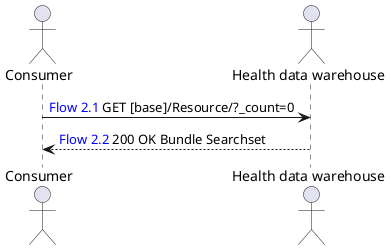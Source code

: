 @startuml
actor "Consumer" as C
actor "Health data warehouse" as EDS 

C -> EDS: <color:blue>Flow 2.1</color> GET [base]/Resource/?_count=0
EDS --> C: <color:blue>Flow 2.2</color> 200 OK Bundle Searchset

@enduml
